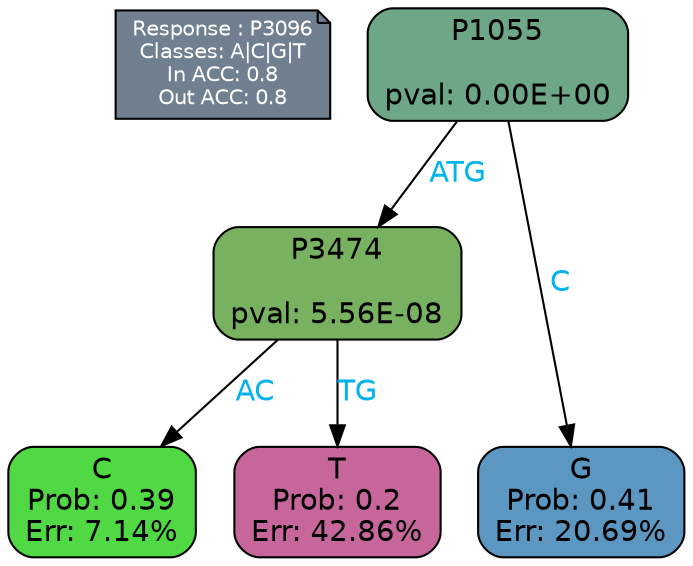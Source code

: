 digraph Tree {
node [shape=box, style="filled, rounded", color="black", fontname=helvetica] ;
graph [ranksep=equally, splines=polylines, bgcolor=transparent, dpi=600] ;
edge [fontname=helvetica] ;
LEGEND [label="Response : P3096
Classes: A|C|G|T
In ACC: 0.8
Out ACC: 0.8
",shape=note,align=left,style=filled,fillcolor="slategray",fontcolor="white",fontsize=10];1 [label="P1055

pval: 0.00E+00", fillcolor="#6da788"] ;
2 [label="P3474

pval: 5.56E-08", fillcolor="#78b261"] ;
3 [label="C
Prob: 0.39
Err: 7.14%", fillcolor="#51d845"] ;
4 [label="T
Prob: 0.2
Err: 42.86%", fillcolor="#c6669b"] ;
5 [label="G
Prob: 0.41
Err: 20.69%", fillcolor="#5c97c1"] ;
1 -> 2 [label="ATG",fontcolor=deepskyblue2] ;
1 -> 5 [label="C",fontcolor=deepskyblue2] ;
2 -> 3 [label="AC",fontcolor=deepskyblue2] ;
2 -> 4 [label="TG",fontcolor=deepskyblue2] ;
{rank = same; 3;4;5;}{rank = same; LEGEND;1;}}